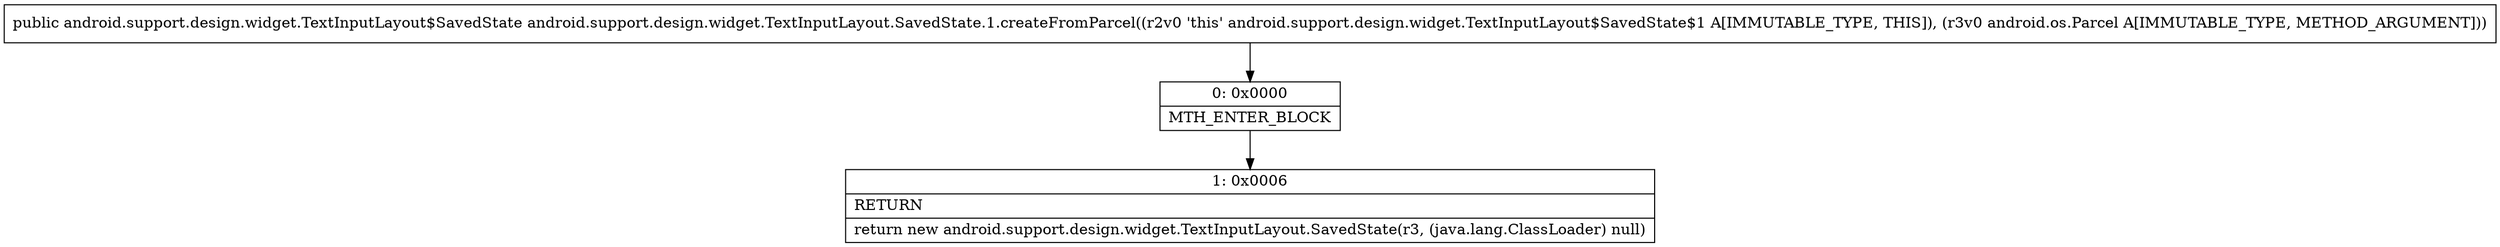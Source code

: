 digraph "CFG forandroid.support.design.widget.TextInputLayout.SavedState.1.createFromParcel(Landroid\/os\/Parcel;)Landroid\/support\/design\/widget\/TextInputLayout$SavedState;" {
Node_0 [shape=record,label="{0\:\ 0x0000|MTH_ENTER_BLOCK\l}"];
Node_1 [shape=record,label="{1\:\ 0x0006|RETURN\l|return new android.support.design.widget.TextInputLayout.SavedState(r3, (java.lang.ClassLoader) null)\l}"];
MethodNode[shape=record,label="{public android.support.design.widget.TextInputLayout$SavedState android.support.design.widget.TextInputLayout.SavedState.1.createFromParcel((r2v0 'this' android.support.design.widget.TextInputLayout$SavedState$1 A[IMMUTABLE_TYPE, THIS]), (r3v0 android.os.Parcel A[IMMUTABLE_TYPE, METHOD_ARGUMENT])) }"];
MethodNode -> Node_0;
Node_0 -> Node_1;
}

